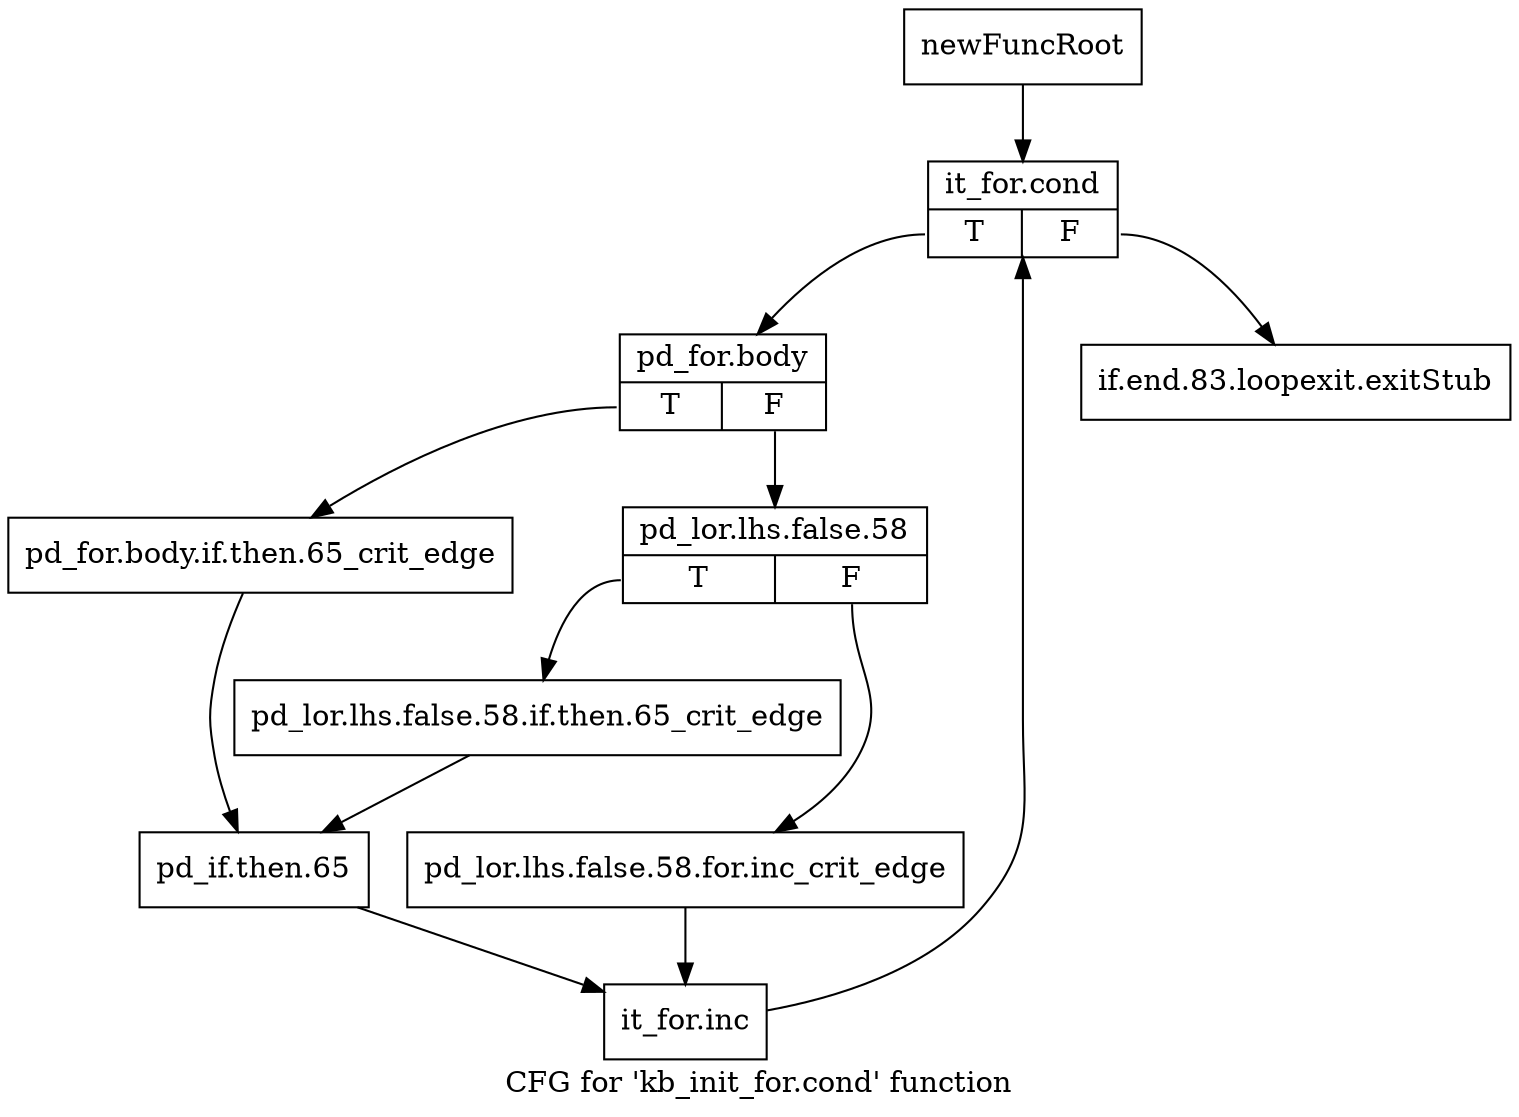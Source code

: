 digraph "CFG for 'kb_init_for.cond' function" {
	label="CFG for 'kb_init_for.cond' function";

	Node0x1221b00 [shape=record,label="{newFuncRoot}"];
	Node0x1221b00 -> Node0x1221ba0;
	Node0x1221b50 [shape=record,label="{if.end.83.loopexit.exitStub}"];
	Node0x1221ba0 [shape=record,label="{it_for.cond|{<s0>T|<s1>F}}"];
	Node0x1221ba0:s0 -> Node0x1221bf0;
	Node0x1221ba0:s1 -> Node0x1221b50;
	Node0x1221bf0 [shape=record,label="{pd_for.body|{<s0>T|<s1>F}}"];
	Node0x1221bf0:s0 -> Node0x1221d30;
	Node0x1221bf0:s1 -> Node0x1221c40;
	Node0x1221c40 [shape=record,label="{pd_lor.lhs.false.58|{<s0>T|<s1>F}}"];
	Node0x1221c40:s0 -> Node0x1221ce0;
	Node0x1221c40:s1 -> Node0x1221c90;
	Node0x1221c90 [shape=record,label="{pd_lor.lhs.false.58.for.inc_crit_edge}"];
	Node0x1221c90 -> Node0x1221dd0;
	Node0x1221ce0 [shape=record,label="{pd_lor.lhs.false.58.if.then.65_crit_edge}"];
	Node0x1221ce0 -> Node0x1221d80;
	Node0x1221d30 [shape=record,label="{pd_for.body.if.then.65_crit_edge}"];
	Node0x1221d30 -> Node0x1221d80;
	Node0x1221d80 [shape=record,label="{pd_if.then.65}"];
	Node0x1221d80 -> Node0x1221dd0;
	Node0x1221dd0 [shape=record,label="{it_for.inc}"];
	Node0x1221dd0 -> Node0x1221ba0;
}
